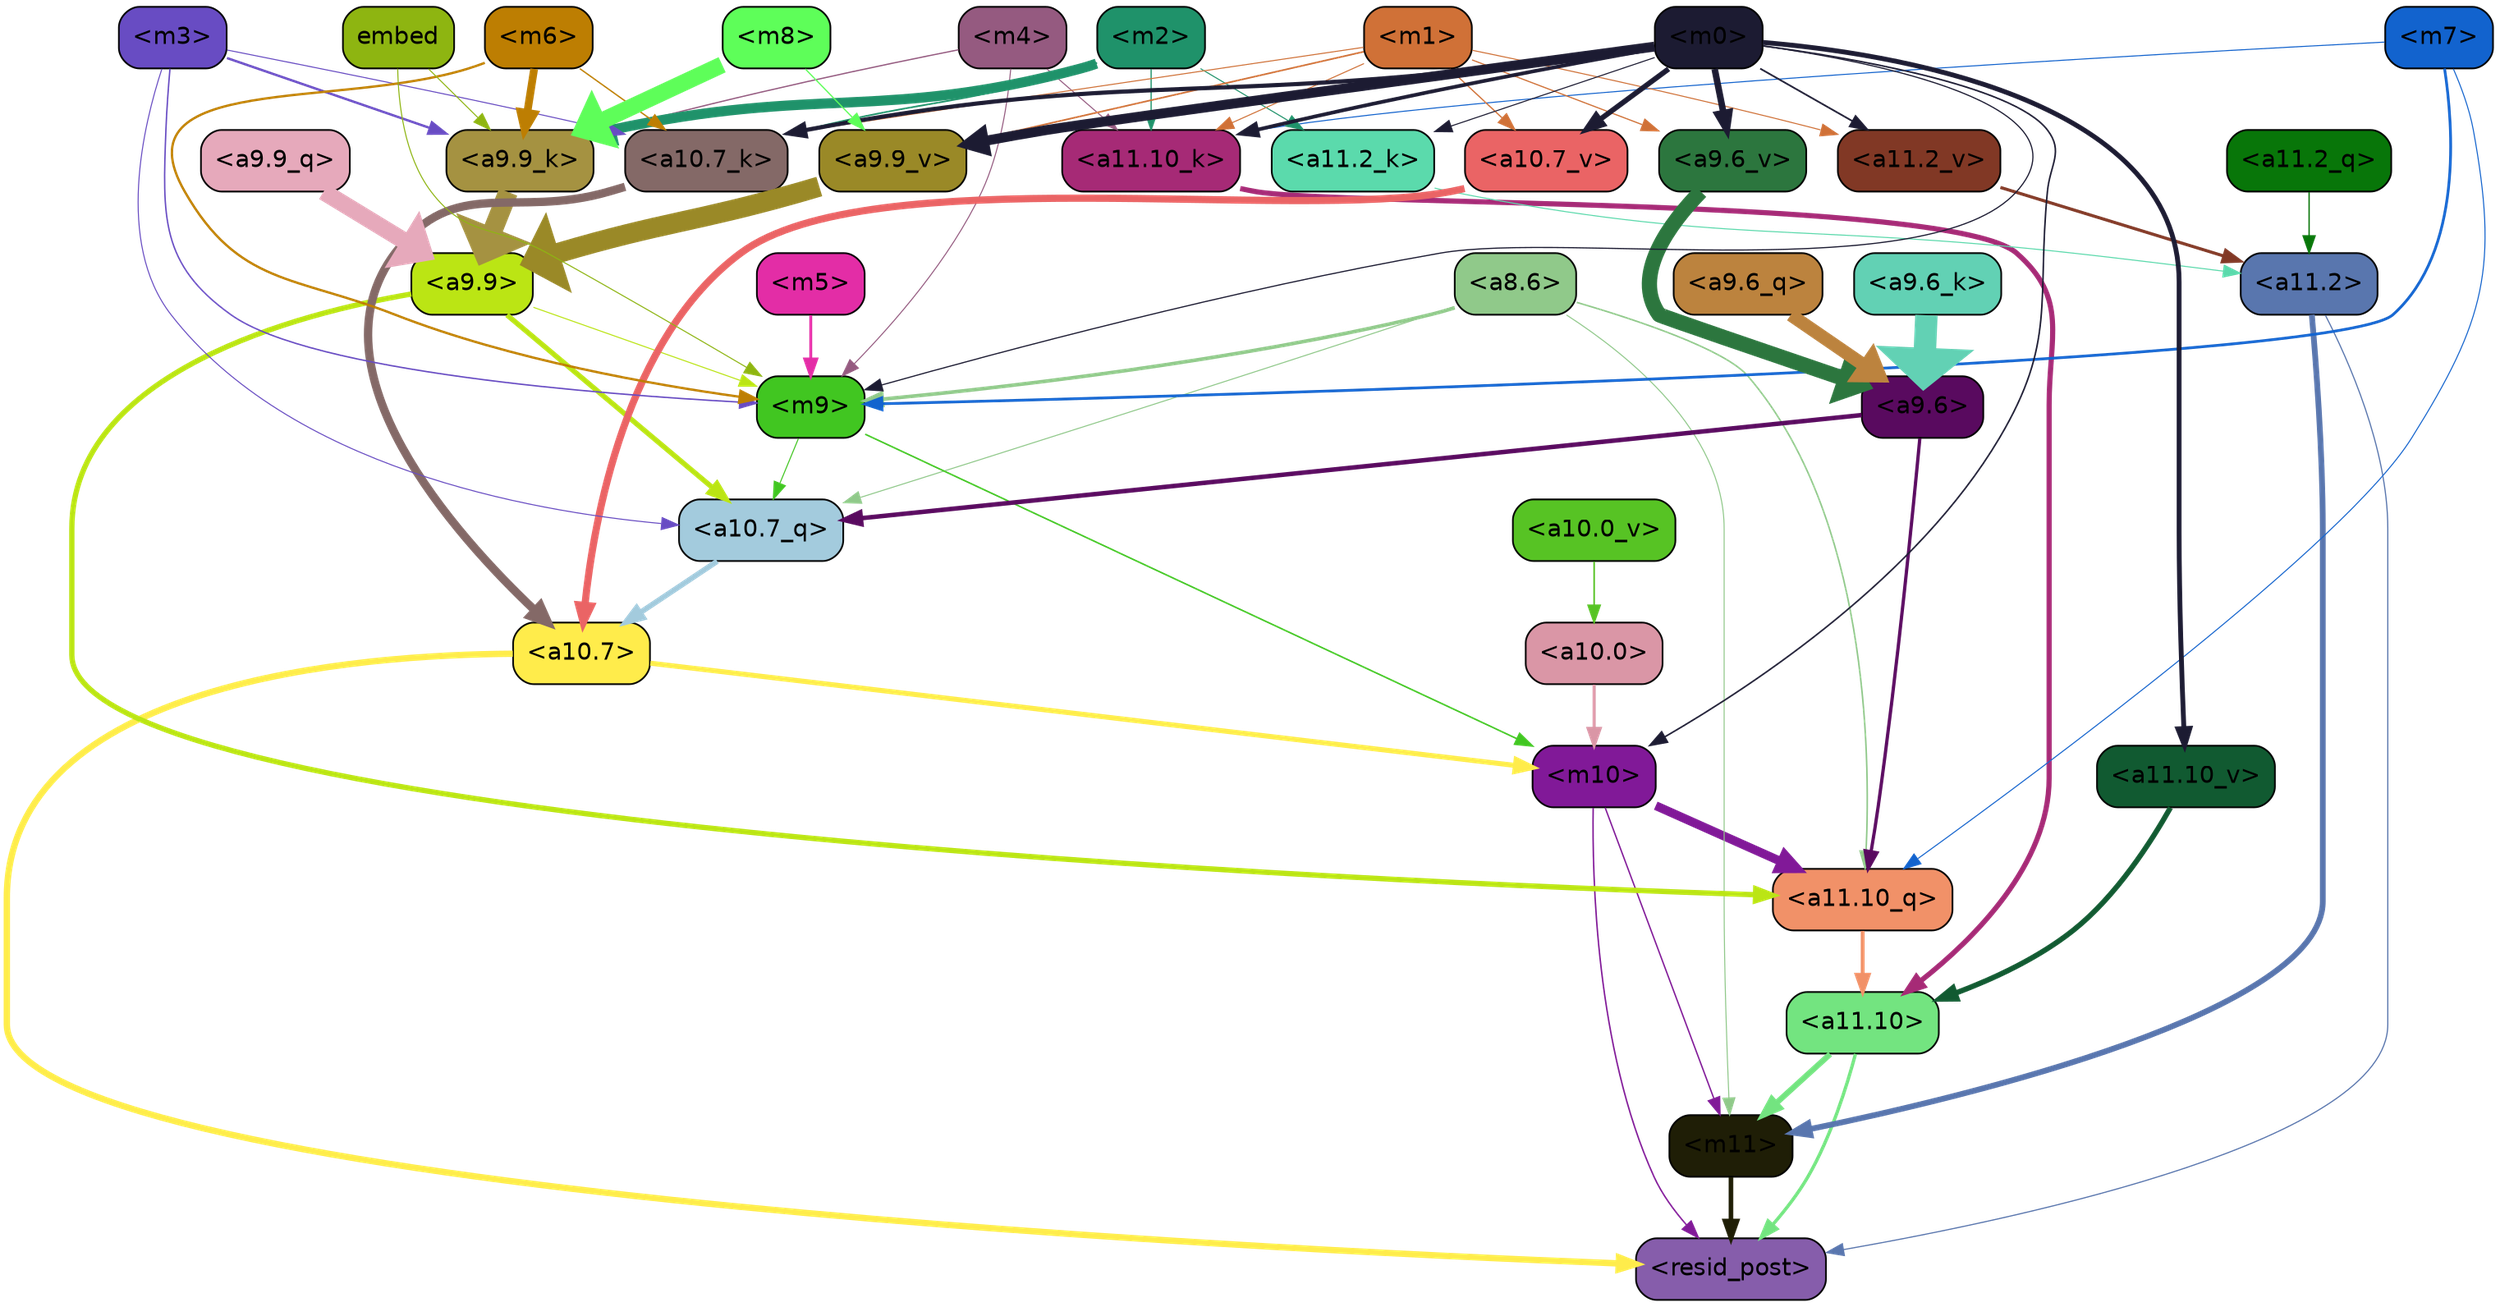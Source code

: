 strict digraph "" {
	graph [bgcolor=transparent,
		layout=dot,
		overlap=false,
		splines=true
	];
	"<m11>"	[color=black,
		fillcolor="#1f1e06",
		fontname=Helvetica,
		shape=box,
		style="filled, rounded"];
	"<resid_post>"	[color=black,
		fillcolor="#865dab",
		fontname=Helvetica,
		shape=box,
		style="filled, rounded"];
	"<m11>" -> "<resid_post>"	[color="#1f1e06",
		penwidth=2.702841281890869];
	"<a11.10>"	[color=black,
		fillcolor="#73e480",
		fontname=Helvetica,
		shape=box,
		style="filled, rounded"];
	"<a11.10>" -> "<m11>"	[color="#73e480",
		penwidth=3.3565988540649414];
	"<a11.10>" -> "<resid_post>"	[color="#73e480",
		penwidth=1.9347846508026123];
	"<a11.2>"	[color=black,
		fillcolor="#5976ae",
		fontname=Helvetica,
		shape=box,
		style="filled, rounded"];
	"<a11.2>" -> "<m11>"	[color="#5976ae",
		penwidth=3.357710838317871];
	"<a11.2>" -> "<resid_post>"	[color="#5976ae",
		penwidth=0.6756799221038818];
	"<m10>"	[color=black,
		fillcolor="#811998",
		fontname=Helvetica,
		shape=box,
		style="filled, rounded"];
	"<m10>" -> "<m11>"	[color="#811998",
		penwidth=0.7995781898498535];
	"<m10>" -> "<resid_post>"	[color="#811998",
		penwidth=0.84842848777771];
	"<a11.10_q>"	[color=black,
		fillcolor="#f19168",
		fontname=Helvetica,
		shape=box,
		style="filled, rounded"];
	"<m10>" -> "<a11.10_q>"	[color="#811998",
		penwidth=5.131217956542969];
	"<a10.7>"	[color=black,
		fillcolor="#ffec4b",
		fontname=Helvetica,
		shape=box,
		style="filled, rounded"];
	"<a10.7>" -> "<resid_post>"	[color="#ffec4b",
		penwidth=3.701959013938904];
	"<a10.7>" -> "<m10>"	[color="#ffec4b",
		penwidth=2.9233598709106445];
	"<a8.6>"	[color=black,
		fillcolor="#90c98a",
		fontname=Helvetica,
		shape=box,
		style="filled, rounded"];
	"<a8.6>" -> "<m11>"	[color="#90c98a",
		penwidth=0.6];
	"<a8.6>" -> "<a11.10_q>"	[color="#90c98a",
		penwidth=0.8920164108276367];
	"<m9>"	[color=black,
		fillcolor="#41c621",
		fontname=Helvetica,
		shape=box,
		style="filled, rounded"];
	"<a8.6>" -> "<m9>"	[color="#90c98a",
		penwidth=2.0895538330078125];
	"<a10.7_q>"	[color=black,
		fillcolor="#a3cbdd",
		fontname=Helvetica,
		shape=box,
		style="filled, rounded"];
	"<a8.6>" -> "<a10.7_q>"	[color="#90c98a",
		penwidth=0.6];
	"<a11.10_q>" -> "<a11.10>"	[color="#f19168",
		penwidth=2.230653762817383];
	"<a11.2_q>"	[color=black,
		fillcolor="#087609",
		fontname=Helvetica,
		shape=box,
		style="filled, rounded"];
	"<a11.2_q>" -> "<a11.2>"	[color="#087609",
		penwidth=0.7805061340332031];
	"<a11.10_k>"	[color=black,
		fillcolor="#a62a76",
		fontname=Helvetica,
		shape=box,
		style="filled, rounded"];
	"<a11.10_k>" -> "<a11.10>"	[color="#a62a76",
		penwidth=3.010073661804199];
	"<a11.2_k>"	[color=black,
		fillcolor="#5bdaac",
		fontname=Helvetica,
		shape=box,
		style="filled, rounded"];
	"<a11.2_k>" -> "<a11.2>"	[color="#5bdaac",
		penwidth=0.6];
	"<a11.10_v>"	[color=black,
		fillcolor="#115a31",
		fontname=Helvetica,
		shape=box,
		style="filled, rounded"];
	"<a11.10_v>" -> "<a11.10>"	[color="#115a31",
		penwidth=3.0961761474609375];
	"<a11.2_v>"	[color=black,
		fillcolor="#813825",
		fontname=Helvetica,
		shape=box,
		style="filled, rounded"];
	"<a11.2_v>" -> "<a11.2>"	[color="#813825",
		penwidth=1.7951231002807617];
	"<a9.9>"	[color=black,
		fillcolor="#bbe514",
		fontname=Helvetica,
		shape=box,
		style="filled, rounded"];
	"<a9.9>" -> "<a11.10_q>"	[color="#bbe514",
		penwidth=3.086172103881836];
	"<a9.9>" -> "<m9>"	[color="#bbe514",
		penwidth=0.6];
	"<a9.9>" -> "<a10.7_q>"	[color="#bbe514",
		penwidth=2.9829912185668945];
	"<a9.6>"	[color=black,
		fillcolor="#590a5f",
		fontname=Helvetica,
		shape=box,
		style="filled, rounded"];
	"<a9.6>" -> "<a11.10_q>"	[color="#590a5f",
		penwidth=1.9188203811645508];
	"<a9.6>" -> "<a10.7_q>"	[color="#590a5f",
		penwidth=2.6223926544189453];
	"<m7>"	[color=black,
		fillcolor="#1263ce",
		fontname=Helvetica,
		shape=box,
		style="filled, rounded"];
	"<m7>" -> "<a11.10_q>"	[color="#1263ce",
		penwidth=0.6];
	"<m7>" -> "<a11.10_k>"	[color="#1263ce",
		penwidth=0.6];
	"<m7>" -> "<m9>"	[color="#1263ce",
		penwidth=1.602376937866211];
	"<m4>"	[color=black,
		fillcolor="#955a80",
		fontname=Helvetica,
		shape=box,
		style="filled, rounded"];
	"<m4>" -> "<a11.10_k>"	[color="#955a80",
		penwidth=0.6];
	"<m4>" -> "<m9>"	[color="#955a80",
		penwidth=0.6];
	"<a9.9_k>"	[color=black,
		fillcolor="#a59241",
		fontname=Helvetica,
		shape=box,
		style="filled, rounded"];
	"<m4>" -> "<a9.9_k>"	[color="#955a80",
		penwidth=0.7440586090087891];
	"<m2>"	[color=black,
		fillcolor="#1f926a",
		fontname=Helvetica,
		shape=box,
		style="filled, rounded"];
	"<m2>" -> "<a11.10_k>"	[color="#1f926a",
		penwidth=0.7053709030151367];
	"<m2>" -> "<a11.2_k>"	[color="#1f926a",
		penwidth=0.6];
	"<a10.7_k>"	[color=black,
		fillcolor="#846967",
		fontname=Helvetica,
		shape=box,
		style="filled, rounded"];
	"<m2>" -> "<a10.7_k>"	[color="#1f926a",
		penwidth=0.9458351135253906];
	"<m2>" -> "<a9.9_k>"	[color="#1f926a",
		penwidth=5.899354457855225];
	"<m1>"	[color=black,
		fillcolor="#d07137",
		fontname=Helvetica,
		shape=box,
		style="filled, rounded"];
	"<m1>" -> "<a11.10_k>"	[color="#d07137",
		penwidth=0.6];
	"<m1>" -> "<a11.2_v>"	[color="#d07137",
		penwidth=0.6];
	"<m1>" -> "<a10.7_k>"	[color="#d07137",
		penwidth=0.6];
	"<a10.7_v>"	[color=black,
		fillcolor="#ea6465",
		fontname=Helvetica,
		shape=box,
		style="filled, rounded"];
	"<m1>" -> "<a10.7_v>"	[color="#d07137",
		penwidth=0.7276821136474609];
	"<a9.9_v>"	[color=black,
		fillcolor="#9a8927",
		fontname=Helvetica,
		shape=box,
		style="filled, rounded"];
	"<m1>" -> "<a9.9_v>"	[color="#d07137",
		penwidth=0.9372577667236328];
	"<a9.6_v>"	[color=black,
		fillcolor="#2c763e",
		fontname=Helvetica,
		shape=box,
		style="filled, rounded"];
	"<m1>" -> "<a9.6_v>"	[color="#d07137",
		penwidth=0.6895580291748047];
	"<m0>"	[color=black,
		fillcolor="#1c1b32",
		fontname=Helvetica,
		shape=box,
		style="filled, rounded"];
	"<m0>" -> "<m10>"	[color="#1c1b32",
		penwidth=0.9029474258422852];
	"<m0>" -> "<a11.10_k>"	[color="#1c1b32",
		penwidth=2.144052505493164];
	"<m0>" -> "<a11.2_k>"	[color="#1c1b32",
		penwidth=0.6134786605834961];
	"<m0>" -> "<a11.10_v>"	[color="#1c1b32",
		penwidth=2.813839912414551];
	"<m0>" -> "<a11.2_v>"	[color="#1c1b32",
		penwidth=0.9900531768798828];
	"<m0>" -> "<m9>"	[color="#1c1b32",
		penwidth=0.6837482452392578];
	"<m0>" -> "<a10.7_k>"	[color="#1c1b32",
		penwidth=2.4311294555664062];
	"<m0>" -> "<a10.7_v>"	[color="#1c1b32",
		penwidth=3.061185836791992];
	"<m0>" -> "<a9.9_v>"	[color="#1c1b32",
		penwidth=5.749459266662598];
	"<m0>" -> "<a9.6_v>"	[color="#1c1b32",
		penwidth=3.8124656677246094];
	"<a10.0>"	[color=black,
		fillcolor="#da96a6",
		fontname=Helvetica,
		shape=box,
		style="filled, rounded"];
	"<a10.0>" -> "<m10>"	[color="#da96a6",
		penwidth=1.7953290939331055];
	"<m9>" -> "<m10>"	[color="#41c621",
		penwidth=0.8976783752441406];
	"<m9>" -> "<a10.7_q>"	[color="#41c621",
		penwidth=0.6];
	"<a10.7_q>" -> "<a10.7>"	[color="#a3cbdd",
		penwidth=3.1667375564575195];
	"<a10.7_k>" -> "<a10.7>"	[color="#846967",
		penwidth=4.86921501159668];
	"<a10.7_v>" -> "<a10.7>"	[color="#ea6465",
		penwidth=4.189113616943359];
	"<a10.0_v>"	[color=black,
		fillcolor="#57c324",
		fontname=Helvetica,
		shape=box,
		style="filled, rounded"];
	"<a10.0_v>" -> "<a10.0>"	[color="#57c324",
		penwidth=0.9297943115234375];
	"<m3>"	[color=black,
		fillcolor="#684cc3",
		fontname=Helvetica,
		shape=box,
		style="filled, rounded"];
	"<m3>" -> "<m9>"	[color="#684cc3",
		penwidth=0.8340511322021484];
	"<m3>" -> "<a10.7_q>"	[color="#684cc3",
		penwidth=0.6];
	"<m3>" -> "<a10.7_k>"	[color="#684cc3",
		penwidth=0.6];
	"<m3>" -> "<a9.9_k>"	[color="#684cc3",
		penwidth=1.3686113357543945];
	"<m6>"	[color=black,
		fillcolor="#bd7e02",
		fontname=Helvetica,
		shape=box,
		style="filled, rounded"];
	"<m6>" -> "<m9>"	[color="#bd7e02",
		penwidth=1.3627052307128906];
	"<m6>" -> "<a10.7_k>"	[color="#bd7e02",
		penwidth=0.7860317230224609];
	"<m6>" -> "<a9.9_k>"	[color="#bd7e02",
		penwidth=4.531258583068848];
	"<m5>"	[color=black,
		fillcolor="#e32da6",
		fontname=Helvetica,
		shape=box,
		style="filled, rounded"];
	"<m5>" -> "<m9>"	[color="#e32da6",
		penwidth=1.681243896484375];
	embed	[color=black,
		fillcolor="#8eb511",
		fontname=Helvetica,
		shape=box,
		style="filled, rounded"];
	embed -> "<m9>"	[color="#8eb511",
		penwidth=0.6];
	embed -> "<a9.9_k>"	[color="#8eb511",
		penwidth=0.6];
	"<a9.9_q>"	[color=black,
		fillcolor="#e6a9bb",
		fontname=Helvetica,
		shape=box,
		style="filled, rounded"];
	"<a9.9_q>" -> "<a9.9>"	[color="#e6a9bb",
		penwidth=9.939762115478516];
	"<a9.6_q>"	[color=black,
		fillcolor="#bc833e",
		fontname=Helvetica,
		shape=box,
		style="filled, rounded"];
	"<a9.6_q>" -> "<a9.6>"	[color="#bc833e",
		penwidth=7.661715507507324];
	"<a9.9_k>" -> "<a9.9>"	[color="#a59241",
		penwidth=11.399191856384277];
	"<a9.6_k>"	[color=black,
		fillcolor="#62d1b4",
		fontname=Helvetica,
		shape=box,
		style="filled, rounded"];
	"<a9.6_k>" -> "<a9.6>"	[color="#62d1b4",
		penwidth=13.081165313720703];
	"<a9.9_v>" -> "<a9.9>"	[color="#9a8927",
		penwidth=11.790493965148926];
	"<a9.6_v>" -> "<a9.6>"	[color="#2c763e",
		penwidth=8.907938003540039];
	"<m8>"	[color=black,
		fillcolor="#5efe59",
		fontname=Helvetica,
		shape=box,
		style="filled, rounded"];
	"<m8>" -> "<a9.9_k>"	[color="#5efe59",
		penwidth=9.720273971557617];
	"<m8>" -> "<a9.9_v>"	[color="#5efe59",
		penwidth=0.7325820922851562];
}
